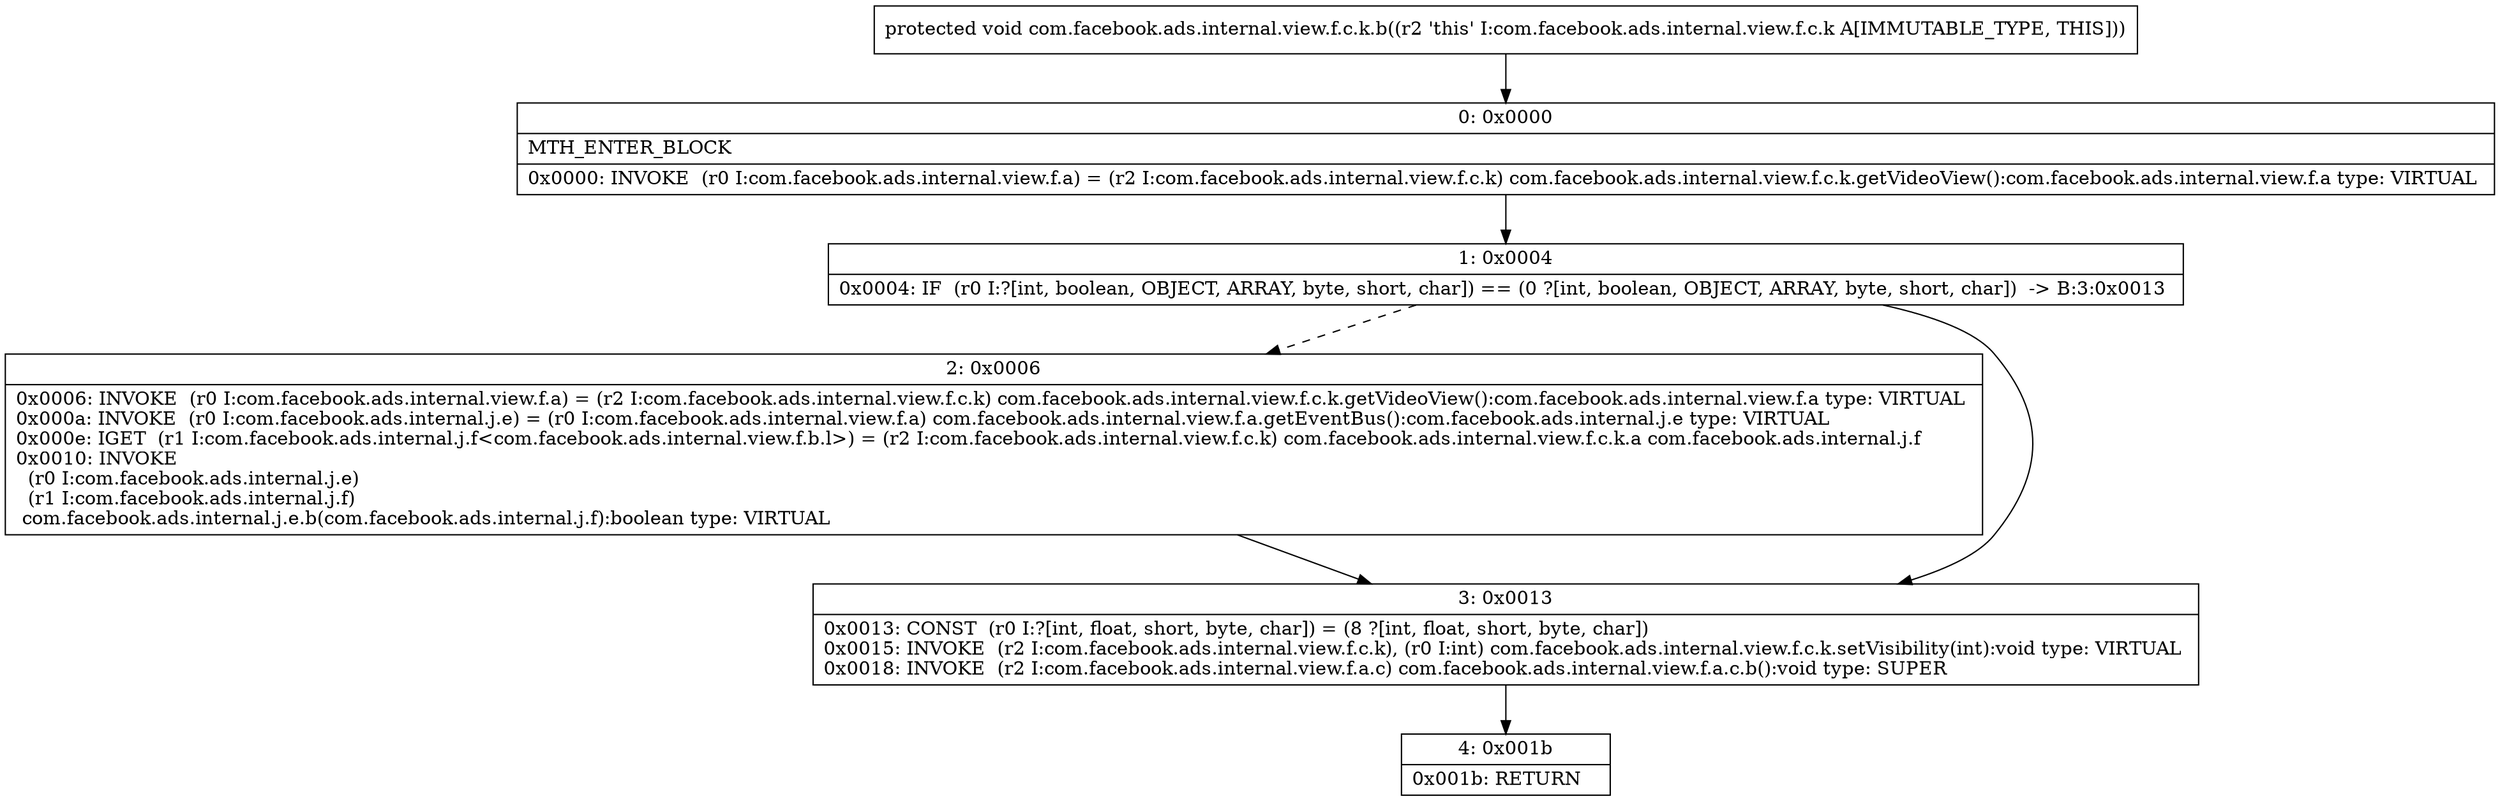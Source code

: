 digraph "CFG forcom.facebook.ads.internal.view.f.c.k.b()V" {
Node_0 [shape=record,label="{0\:\ 0x0000|MTH_ENTER_BLOCK\l|0x0000: INVOKE  (r0 I:com.facebook.ads.internal.view.f.a) = (r2 I:com.facebook.ads.internal.view.f.c.k) com.facebook.ads.internal.view.f.c.k.getVideoView():com.facebook.ads.internal.view.f.a type: VIRTUAL \l}"];
Node_1 [shape=record,label="{1\:\ 0x0004|0x0004: IF  (r0 I:?[int, boolean, OBJECT, ARRAY, byte, short, char]) == (0 ?[int, boolean, OBJECT, ARRAY, byte, short, char])  \-\> B:3:0x0013 \l}"];
Node_2 [shape=record,label="{2\:\ 0x0006|0x0006: INVOKE  (r0 I:com.facebook.ads.internal.view.f.a) = (r2 I:com.facebook.ads.internal.view.f.c.k) com.facebook.ads.internal.view.f.c.k.getVideoView():com.facebook.ads.internal.view.f.a type: VIRTUAL \l0x000a: INVOKE  (r0 I:com.facebook.ads.internal.j.e) = (r0 I:com.facebook.ads.internal.view.f.a) com.facebook.ads.internal.view.f.a.getEventBus():com.facebook.ads.internal.j.e type: VIRTUAL \l0x000e: IGET  (r1 I:com.facebook.ads.internal.j.f\<com.facebook.ads.internal.view.f.b.l\>) = (r2 I:com.facebook.ads.internal.view.f.c.k) com.facebook.ads.internal.view.f.c.k.a com.facebook.ads.internal.j.f \l0x0010: INVOKE  \l  (r0 I:com.facebook.ads.internal.j.e)\l  (r1 I:com.facebook.ads.internal.j.f)\l com.facebook.ads.internal.j.e.b(com.facebook.ads.internal.j.f):boolean type: VIRTUAL \l}"];
Node_3 [shape=record,label="{3\:\ 0x0013|0x0013: CONST  (r0 I:?[int, float, short, byte, char]) = (8 ?[int, float, short, byte, char]) \l0x0015: INVOKE  (r2 I:com.facebook.ads.internal.view.f.c.k), (r0 I:int) com.facebook.ads.internal.view.f.c.k.setVisibility(int):void type: VIRTUAL \l0x0018: INVOKE  (r2 I:com.facebook.ads.internal.view.f.a.c) com.facebook.ads.internal.view.f.a.c.b():void type: SUPER \l}"];
Node_4 [shape=record,label="{4\:\ 0x001b|0x001b: RETURN   \l}"];
MethodNode[shape=record,label="{protected void com.facebook.ads.internal.view.f.c.k.b((r2 'this' I:com.facebook.ads.internal.view.f.c.k A[IMMUTABLE_TYPE, THIS])) }"];
MethodNode -> Node_0;
Node_0 -> Node_1;
Node_1 -> Node_2[style=dashed];
Node_1 -> Node_3;
Node_2 -> Node_3;
Node_3 -> Node_4;
}

